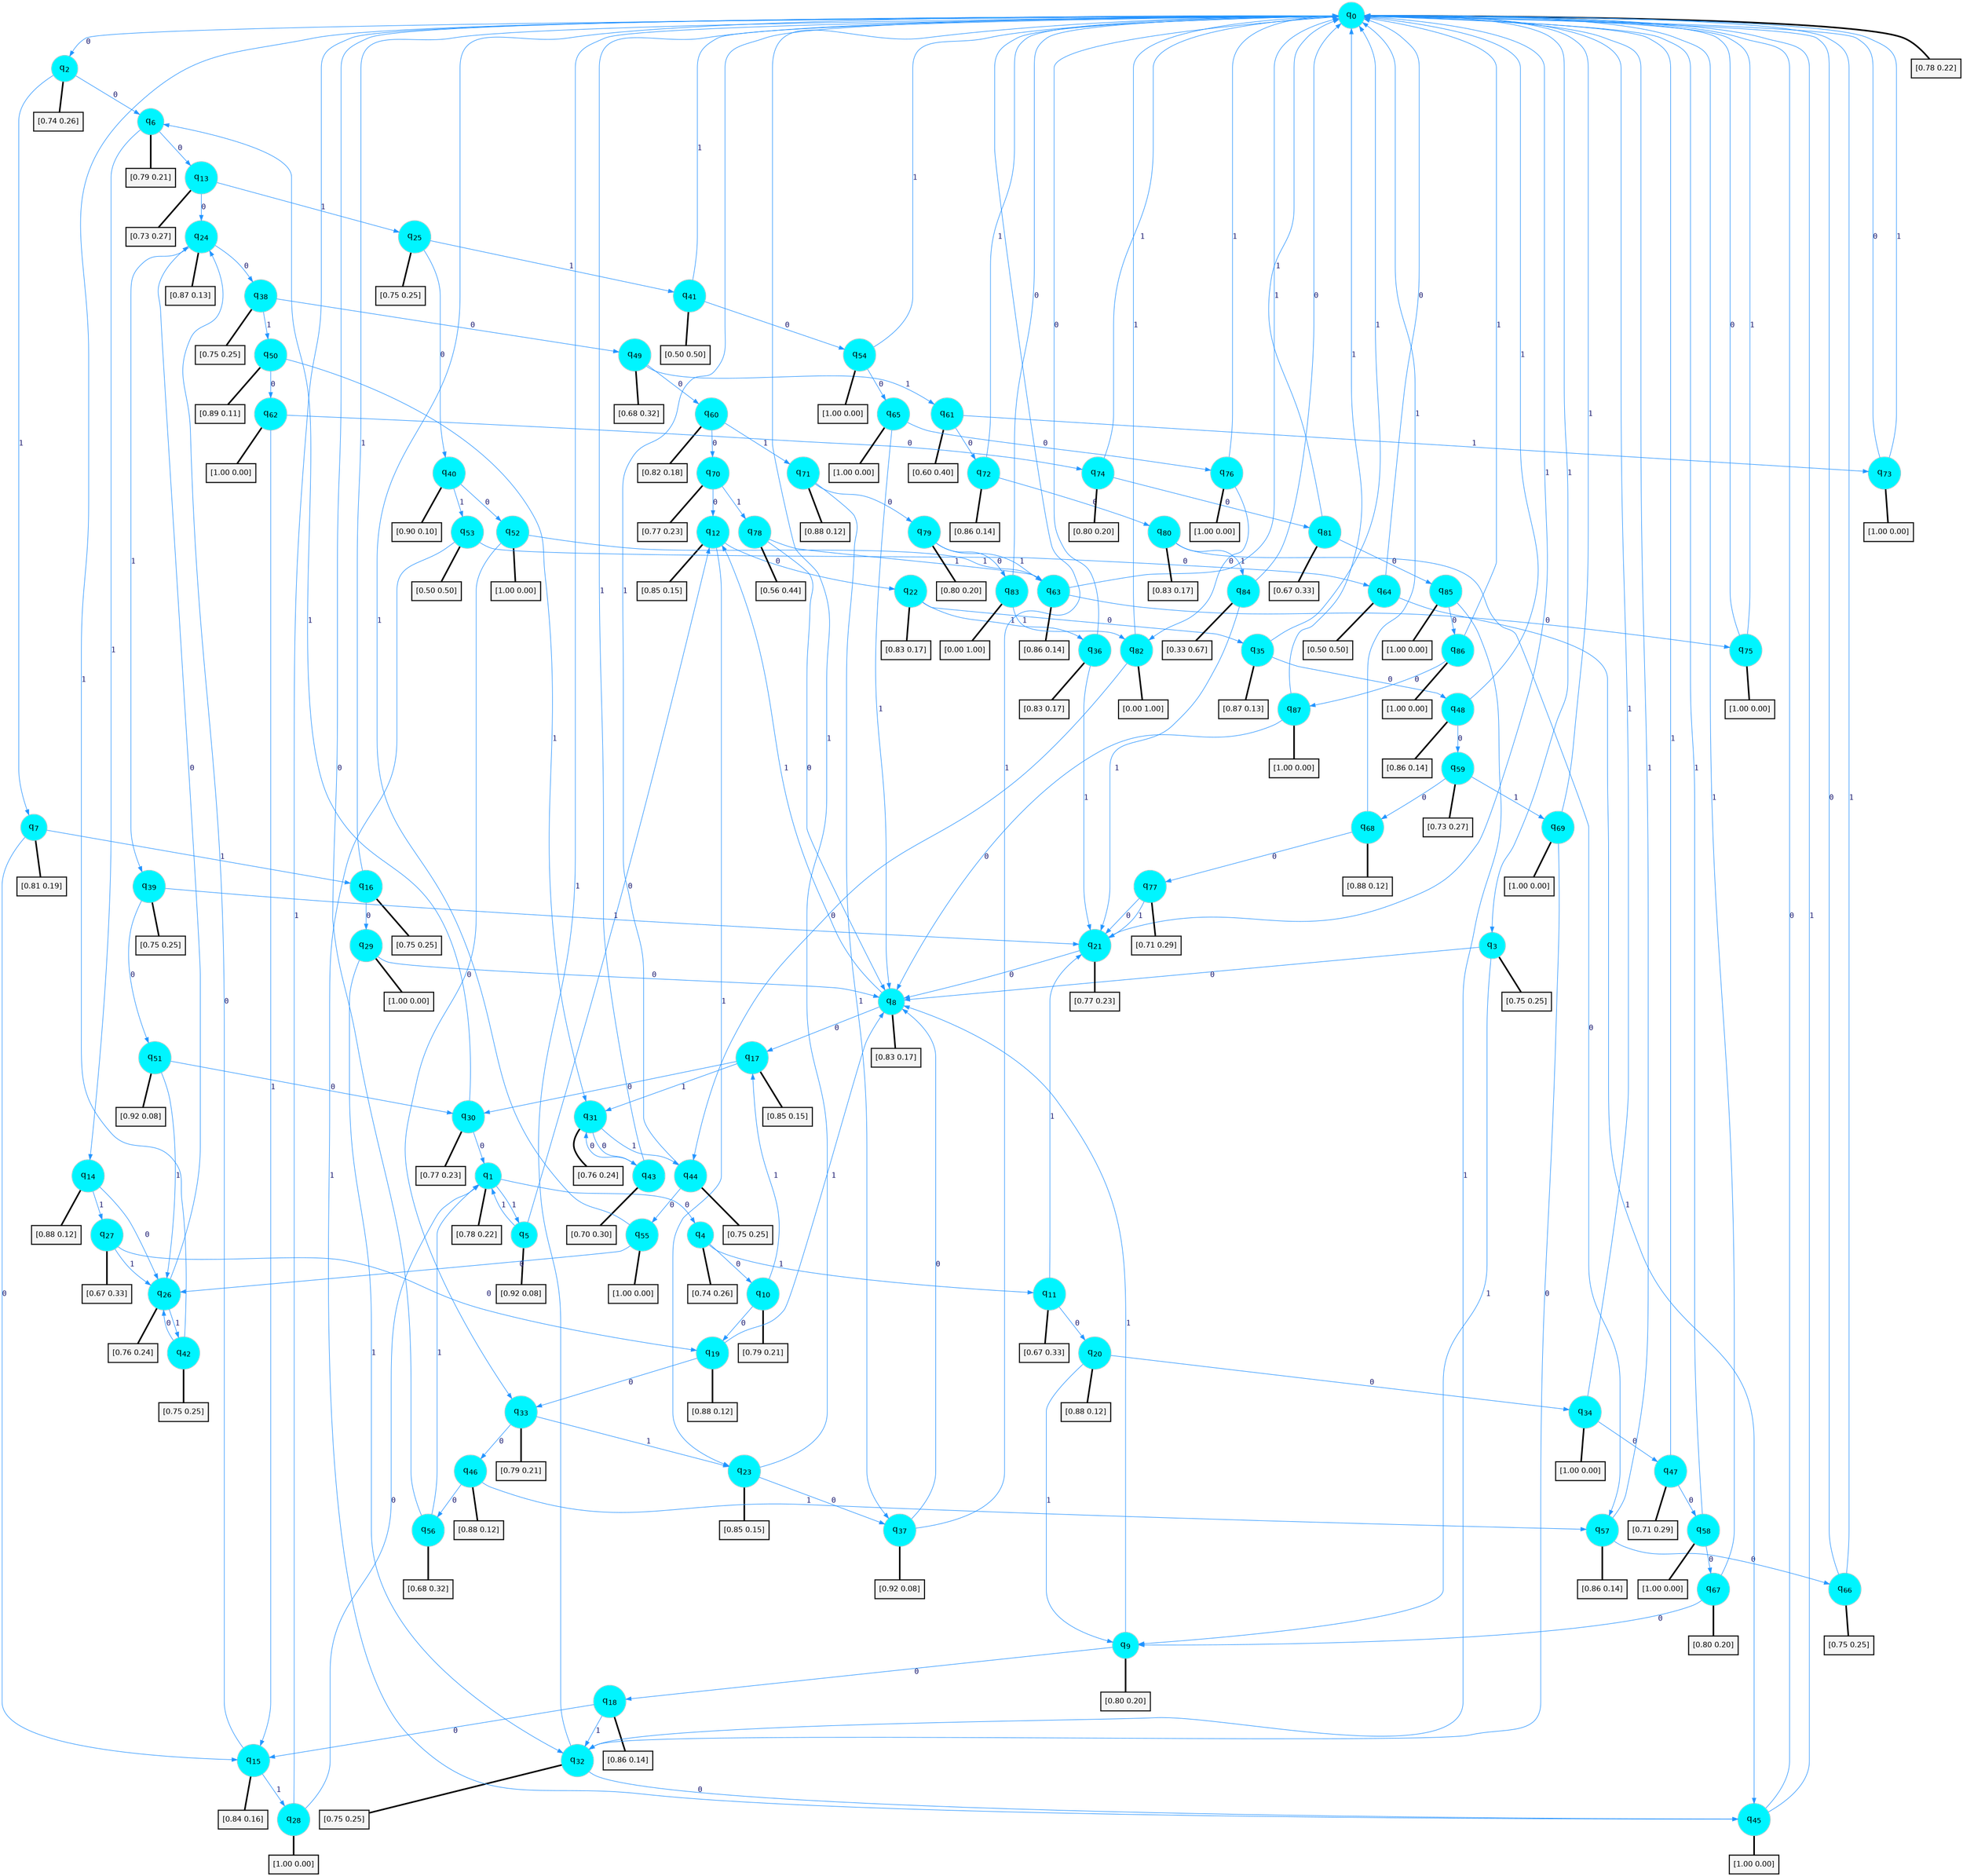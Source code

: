 digraph G {
graph [
bgcolor=transparent, dpi=300, rankdir=TD, size="40,25"];
node [
color=gray, fillcolor=turquoise1, fontcolor=black, fontname=Helvetica, fontsize=16, fontweight=bold, shape=circle, style=filled];
edge [
arrowsize=1, color=dodgerblue1, fontcolor=midnightblue, fontname=courier, fontweight=bold, penwidth=1, style=solid, weight=20];
0[label=<q<SUB>0</SUB>>];
1[label=<q<SUB>1</SUB>>];
2[label=<q<SUB>2</SUB>>];
3[label=<q<SUB>3</SUB>>];
4[label=<q<SUB>4</SUB>>];
5[label=<q<SUB>5</SUB>>];
6[label=<q<SUB>6</SUB>>];
7[label=<q<SUB>7</SUB>>];
8[label=<q<SUB>8</SUB>>];
9[label=<q<SUB>9</SUB>>];
10[label=<q<SUB>10</SUB>>];
11[label=<q<SUB>11</SUB>>];
12[label=<q<SUB>12</SUB>>];
13[label=<q<SUB>13</SUB>>];
14[label=<q<SUB>14</SUB>>];
15[label=<q<SUB>15</SUB>>];
16[label=<q<SUB>16</SUB>>];
17[label=<q<SUB>17</SUB>>];
18[label=<q<SUB>18</SUB>>];
19[label=<q<SUB>19</SUB>>];
20[label=<q<SUB>20</SUB>>];
21[label=<q<SUB>21</SUB>>];
22[label=<q<SUB>22</SUB>>];
23[label=<q<SUB>23</SUB>>];
24[label=<q<SUB>24</SUB>>];
25[label=<q<SUB>25</SUB>>];
26[label=<q<SUB>26</SUB>>];
27[label=<q<SUB>27</SUB>>];
28[label=<q<SUB>28</SUB>>];
29[label=<q<SUB>29</SUB>>];
30[label=<q<SUB>30</SUB>>];
31[label=<q<SUB>31</SUB>>];
32[label=<q<SUB>32</SUB>>];
33[label=<q<SUB>33</SUB>>];
34[label=<q<SUB>34</SUB>>];
35[label=<q<SUB>35</SUB>>];
36[label=<q<SUB>36</SUB>>];
37[label=<q<SUB>37</SUB>>];
38[label=<q<SUB>38</SUB>>];
39[label=<q<SUB>39</SUB>>];
40[label=<q<SUB>40</SUB>>];
41[label=<q<SUB>41</SUB>>];
42[label=<q<SUB>42</SUB>>];
43[label=<q<SUB>43</SUB>>];
44[label=<q<SUB>44</SUB>>];
45[label=<q<SUB>45</SUB>>];
46[label=<q<SUB>46</SUB>>];
47[label=<q<SUB>47</SUB>>];
48[label=<q<SUB>48</SUB>>];
49[label=<q<SUB>49</SUB>>];
50[label=<q<SUB>50</SUB>>];
51[label=<q<SUB>51</SUB>>];
52[label=<q<SUB>52</SUB>>];
53[label=<q<SUB>53</SUB>>];
54[label=<q<SUB>54</SUB>>];
55[label=<q<SUB>55</SUB>>];
56[label=<q<SUB>56</SUB>>];
57[label=<q<SUB>57</SUB>>];
58[label=<q<SUB>58</SUB>>];
59[label=<q<SUB>59</SUB>>];
60[label=<q<SUB>60</SUB>>];
61[label=<q<SUB>61</SUB>>];
62[label=<q<SUB>62</SUB>>];
63[label=<q<SUB>63</SUB>>];
64[label=<q<SUB>64</SUB>>];
65[label=<q<SUB>65</SUB>>];
66[label=<q<SUB>66</SUB>>];
67[label=<q<SUB>67</SUB>>];
68[label=<q<SUB>68</SUB>>];
69[label=<q<SUB>69</SUB>>];
70[label=<q<SUB>70</SUB>>];
71[label=<q<SUB>71</SUB>>];
72[label=<q<SUB>72</SUB>>];
73[label=<q<SUB>73</SUB>>];
74[label=<q<SUB>74</SUB>>];
75[label=<q<SUB>75</SUB>>];
76[label=<q<SUB>76</SUB>>];
77[label=<q<SUB>77</SUB>>];
78[label=<q<SUB>78</SUB>>];
79[label=<q<SUB>79</SUB>>];
80[label=<q<SUB>80</SUB>>];
81[label=<q<SUB>81</SUB>>];
82[label=<q<SUB>82</SUB>>];
83[label=<q<SUB>83</SUB>>];
84[label=<q<SUB>84</SUB>>];
85[label=<q<SUB>85</SUB>>];
86[label=<q<SUB>86</SUB>>];
87[label=<q<SUB>87</SUB>>];
88[label="[0.78 0.22]", shape=box,fontcolor=black, fontname=Helvetica, fontsize=14, penwidth=2, fillcolor=whitesmoke,color=black];
89[label="[0.78 0.22]", shape=box,fontcolor=black, fontname=Helvetica, fontsize=14, penwidth=2, fillcolor=whitesmoke,color=black];
90[label="[0.74 0.26]", shape=box,fontcolor=black, fontname=Helvetica, fontsize=14, penwidth=2, fillcolor=whitesmoke,color=black];
91[label="[0.75 0.25]", shape=box,fontcolor=black, fontname=Helvetica, fontsize=14, penwidth=2, fillcolor=whitesmoke,color=black];
92[label="[0.74 0.26]", shape=box,fontcolor=black, fontname=Helvetica, fontsize=14, penwidth=2, fillcolor=whitesmoke,color=black];
93[label="[0.92 0.08]", shape=box,fontcolor=black, fontname=Helvetica, fontsize=14, penwidth=2, fillcolor=whitesmoke,color=black];
94[label="[0.79 0.21]", shape=box,fontcolor=black, fontname=Helvetica, fontsize=14, penwidth=2, fillcolor=whitesmoke,color=black];
95[label="[0.81 0.19]", shape=box,fontcolor=black, fontname=Helvetica, fontsize=14, penwidth=2, fillcolor=whitesmoke,color=black];
96[label="[0.83 0.17]", shape=box,fontcolor=black, fontname=Helvetica, fontsize=14, penwidth=2, fillcolor=whitesmoke,color=black];
97[label="[0.80 0.20]", shape=box,fontcolor=black, fontname=Helvetica, fontsize=14, penwidth=2, fillcolor=whitesmoke,color=black];
98[label="[0.79 0.21]", shape=box,fontcolor=black, fontname=Helvetica, fontsize=14, penwidth=2, fillcolor=whitesmoke,color=black];
99[label="[0.67 0.33]", shape=box,fontcolor=black, fontname=Helvetica, fontsize=14, penwidth=2, fillcolor=whitesmoke,color=black];
100[label="[0.85 0.15]", shape=box,fontcolor=black, fontname=Helvetica, fontsize=14, penwidth=2, fillcolor=whitesmoke,color=black];
101[label="[0.73 0.27]", shape=box,fontcolor=black, fontname=Helvetica, fontsize=14, penwidth=2, fillcolor=whitesmoke,color=black];
102[label="[0.88 0.12]", shape=box,fontcolor=black, fontname=Helvetica, fontsize=14, penwidth=2, fillcolor=whitesmoke,color=black];
103[label="[0.84 0.16]", shape=box,fontcolor=black, fontname=Helvetica, fontsize=14, penwidth=2, fillcolor=whitesmoke,color=black];
104[label="[0.75 0.25]", shape=box,fontcolor=black, fontname=Helvetica, fontsize=14, penwidth=2, fillcolor=whitesmoke,color=black];
105[label="[0.85 0.15]", shape=box,fontcolor=black, fontname=Helvetica, fontsize=14, penwidth=2, fillcolor=whitesmoke,color=black];
106[label="[0.86 0.14]", shape=box,fontcolor=black, fontname=Helvetica, fontsize=14, penwidth=2, fillcolor=whitesmoke,color=black];
107[label="[0.88 0.12]", shape=box,fontcolor=black, fontname=Helvetica, fontsize=14, penwidth=2, fillcolor=whitesmoke,color=black];
108[label="[0.88 0.12]", shape=box,fontcolor=black, fontname=Helvetica, fontsize=14, penwidth=2, fillcolor=whitesmoke,color=black];
109[label="[0.77 0.23]", shape=box,fontcolor=black, fontname=Helvetica, fontsize=14, penwidth=2, fillcolor=whitesmoke,color=black];
110[label="[0.83 0.17]", shape=box,fontcolor=black, fontname=Helvetica, fontsize=14, penwidth=2, fillcolor=whitesmoke,color=black];
111[label="[0.85 0.15]", shape=box,fontcolor=black, fontname=Helvetica, fontsize=14, penwidth=2, fillcolor=whitesmoke,color=black];
112[label="[0.87 0.13]", shape=box,fontcolor=black, fontname=Helvetica, fontsize=14, penwidth=2, fillcolor=whitesmoke,color=black];
113[label="[0.75 0.25]", shape=box,fontcolor=black, fontname=Helvetica, fontsize=14, penwidth=2, fillcolor=whitesmoke,color=black];
114[label="[0.76 0.24]", shape=box,fontcolor=black, fontname=Helvetica, fontsize=14, penwidth=2, fillcolor=whitesmoke,color=black];
115[label="[0.67 0.33]", shape=box,fontcolor=black, fontname=Helvetica, fontsize=14, penwidth=2, fillcolor=whitesmoke,color=black];
116[label="[1.00 0.00]", shape=box,fontcolor=black, fontname=Helvetica, fontsize=14, penwidth=2, fillcolor=whitesmoke,color=black];
117[label="[1.00 0.00]", shape=box,fontcolor=black, fontname=Helvetica, fontsize=14, penwidth=2, fillcolor=whitesmoke,color=black];
118[label="[0.77 0.23]", shape=box,fontcolor=black, fontname=Helvetica, fontsize=14, penwidth=2, fillcolor=whitesmoke,color=black];
119[label="[0.76 0.24]", shape=box,fontcolor=black, fontname=Helvetica, fontsize=14, penwidth=2, fillcolor=whitesmoke,color=black];
120[label="[0.75 0.25]", shape=box,fontcolor=black, fontname=Helvetica, fontsize=14, penwidth=2, fillcolor=whitesmoke,color=black];
121[label="[0.79 0.21]", shape=box,fontcolor=black, fontname=Helvetica, fontsize=14, penwidth=2, fillcolor=whitesmoke,color=black];
122[label="[1.00 0.00]", shape=box,fontcolor=black, fontname=Helvetica, fontsize=14, penwidth=2, fillcolor=whitesmoke,color=black];
123[label="[0.87 0.13]", shape=box,fontcolor=black, fontname=Helvetica, fontsize=14, penwidth=2, fillcolor=whitesmoke,color=black];
124[label="[0.83 0.17]", shape=box,fontcolor=black, fontname=Helvetica, fontsize=14, penwidth=2, fillcolor=whitesmoke,color=black];
125[label="[0.92 0.08]", shape=box,fontcolor=black, fontname=Helvetica, fontsize=14, penwidth=2, fillcolor=whitesmoke,color=black];
126[label="[0.75 0.25]", shape=box,fontcolor=black, fontname=Helvetica, fontsize=14, penwidth=2, fillcolor=whitesmoke,color=black];
127[label="[0.75 0.25]", shape=box,fontcolor=black, fontname=Helvetica, fontsize=14, penwidth=2, fillcolor=whitesmoke,color=black];
128[label="[0.90 0.10]", shape=box,fontcolor=black, fontname=Helvetica, fontsize=14, penwidth=2, fillcolor=whitesmoke,color=black];
129[label="[0.50 0.50]", shape=box,fontcolor=black, fontname=Helvetica, fontsize=14, penwidth=2, fillcolor=whitesmoke,color=black];
130[label="[0.75 0.25]", shape=box,fontcolor=black, fontname=Helvetica, fontsize=14, penwidth=2, fillcolor=whitesmoke,color=black];
131[label="[0.70 0.30]", shape=box,fontcolor=black, fontname=Helvetica, fontsize=14, penwidth=2, fillcolor=whitesmoke,color=black];
132[label="[0.75 0.25]", shape=box,fontcolor=black, fontname=Helvetica, fontsize=14, penwidth=2, fillcolor=whitesmoke,color=black];
133[label="[1.00 0.00]", shape=box,fontcolor=black, fontname=Helvetica, fontsize=14, penwidth=2, fillcolor=whitesmoke,color=black];
134[label="[0.88 0.12]", shape=box,fontcolor=black, fontname=Helvetica, fontsize=14, penwidth=2, fillcolor=whitesmoke,color=black];
135[label="[0.71 0.29]", shape=box,fontcolor=black, fontname=Helvetica, fontsize=14, penwidth=2, fillcolor=whitesmoke,color=black];
136[label="[0.86 0.14]", shape=box,fontcolor=black, fontname=Helvetica, fontsize=14, penwidth=2, fillcolor=whitesmoke,color=black];
137[label="[0.68 0.32]", shape=box,fontcolor=black, fontname=Helvetica, fontsize=14, penwidth=2, fillcolor=whitesmoke,color=black];
138[label="[0.89 0.11]", shape=box,fontcolor=black, fontname=Helvetica, fontsize=14, penwidth=2, fillcolor=whitesmoke,color=black];
139[label="[0.92 0.08]", shape=box,fontcolor=black, fontname=Helvetica, fontsize=14, penwidth=2, fillcolor=whitesmoke,color=black];
140[label="[1.00 0.00]", shape=box,fontcolor=black, fontname=Helvetica, fontsize=14, penwidth=2, fillcolor=whitesmoke,color=black];
141[label="[0.50 0.50]", shape=box,fontcolor=black, fontname=Helvetica, fontsize=14, penwidth=2, fillcolor=whitesmoke,color=black];
142[label="[1.00 0.00]", shape=box,fontcolor=black, fontname=Helvetica, fontsize=14, penwidth=2, fillcolor=whitesmoke,color=black];
143[label="[1.00 0.00]", shape=box,fontcolor=black, fontname=Helvetica, fontsize=14, penwidth=2, fillcolor=whitesmoke,color=black];
144[label="[0.68 0.32]", shape=box,fontcolor=black, fontname=Helvetica, fontsize=14, penwidth=2, fillcolor=whitesmoke,color=black];
145[label="[0.86 0.14]", shape=box,fontcolor=black, fontname=Helvetica, fontsize=14, penwidth=2, fillcolor=whitesmoke,color=black];
146[label="[1.00 0.00]", shape=box,fontcolor=black, fontname=Helvetica, fontsize=14, penwidth=2, fillcolor=whitesmoke,color=black];
147[label="[0.73 0.27]", shape=box,fontcolor=black, fontname=Helvetica, fontsize=14, penwidth=2, fillcolor=whitesmoke,color=black];
148[label="[0.82 0.18]", shape=box,fontcolor=black, fontname=Helvetica, fontsize=14, penwidth=2, fillcolor=whitesmoke,color=black];
149[label="[0.60 0.40]", shape=box,fontcolor=black, fontname=Helvetica, fontsize=14, penwidth=2, fillcolor=whitesmoke,color=black];
150[label="[1.00 0.00]", shape=box,fontcolor=black, fontname=Helvetica, fontsize=14, penwidth=2, fillcolor=whitesmoke,color=black];
151[label="[0.86 0.14]", shape=box,fontcolor=black, fontname=Helvetica, fontsize=14, penwidth=2, fillcolor=whitesmoke,color=black];
152[label="[0.50 0.50]", shape=box,fontcolor=black, fontname=Helvetica, fontsize=14, penwidth=2, fillcolor=whitesmoke,color=black];
153[label="[1.00 0.00]", shape=box,fontcolor=black, fontname=Helvetica, fontsize=14, penwidth=2, fillcolor=whitesmoke,color=black];
154[label="[0.75 0.25]", shape=box,fontcolor=black, fontname=Helvetica, fontsize=14, penwidth=2, fillcolor=whitesmoke,color=black];
155[label="[0.80 0.20]", shape=box,fontcolor=black, fontname=Helvetica, fontsize=14, penwidth=2, fillcolor=whitesmoke,color=black];
156[label="[0.88 0.12]", shape=box,fontcolor=black, fontname=Helvetica, fontsize=14, penwidth=2, fillcolor=whitesmoke,color=black];
157[label="[1.00 0.00]", shape=box,fontcolor=black, fontname=Helvetica, fontsize=14, penwidth=2, fillcolor=whitesmoke,color=black];
158[label="[0.77 0.23]", shape=box,fontcolor=black, fontname=Helvetica, fontsize=14, penwidth=2, fillcolor=whitesmoke,color=black];
159[label="[0.88 0.12]", shape=box,fontcolor=black, fontname=Helvetica, fontsize=14, penwidth=2, fillcolor=whitesmoke,color=black];
160[label="[0.86 0.14]", shape=box,fontcolor=black, fontname=Helvetica, fontsize=14, penwidth=2, fillcolor=whitesmoke,color=black];
161[label="[1.00 0.00]", shape=box,fontcolor=black, fontname=Helvetica, fontsize=14, penwidth=2, fillcolor=whitesmoke,color=black];
162[label="[0.80 0.20]", shape=box,fontcolor=black, fontname=Helvetica, fontsize=14, penwidth=2, fillcolor=whitesmoke,color=black];
163[label="[1.00 0.00]", shape=box,fontcolor=black, fontname=Helvetica, fontsize=14, penwidth=2, fillcolor=whitesmoke,color=black];
164[label="[1.00 0.00]", shape=box,fontcolor=black, fontname=Helvetica, fontsize=14, penwidth=2, fillcolor=whitesmoke,color=black];
165[label="[0.71 0.29]", shape=box,fontcolor=black, fontname=Helvetica, fontsize=14, penwidth=2, fillcolor=whitesmoke,color=black];
166[label="[0.56 0.44]", shape=box,fontcolor=black, fontname=Helvetica, fontsize=14, penwidth=2, fillcolor=whitesmoke,color=black];
167[label="[0.80 0.20]", shape=box,fontcolor=black, fontname=Helvetica, fontsize=14, penwidth=2, fillcolor=whitesmoke,color=black];
168[label="[0.83 0.17]", shape=box,fontcolor=black, fontname=Helvetica, fontsize=14, penwidth=2, fillcolor=whitesmoke,color=black];
169[label="[0.67 0.33]", shape=box,fontcolor=black, fontname=Helvetica, fontsize=14, penwidth=2, fillcolor=whitesmoke,color=black];
170[label="[0.00 1.00]", shape=box,fontcolor=black, fontname=Helvetica, fontsize=14, penwidth=2, fillcolor=whitesmoke,color=black];
171[label="[0.00 1.00]", shape=box,fontcolor=black, fontname=Helvetica, fontsize=14, penwidth=2, fillcolor=whitesmoke,color=black];
172[label="[0.33 0.67]", shape=box,fontcolor=black, fontname=Helvetica, fontsize=14, penwidth=2, fillcolor=whitesmoke,color=black];
173[label="[1.00 0.00]", shape=box,fontcolor=black, fontname=Helvetica, fontsize=14, penwidth=2, fillcolor=whitesmoke,color=black];
174[label="[1.00 0.00]", shape=box,fontcolor=black, fontname=Helvetica, fontsize=14, penwidth=2, fillcolor=whitesmoke,color=black];
175[label="[1.00 0.00]", shape=box,fontcolor=black, fontname=Helvetica, fontsize=14, penwidth=2, fillcolor=whitesmoke,color=black];
0->2 [label=0];
0->3 [label=1];
0->88 [arrowhead=none, penwidth=3,color=black];
1->4 [label=0];
1->5 [label=1];
1->89 [arrowhead=none, penwidth=3,color=black];
2->6 [label=0];
2->7 [label=1];
2->90 [arrowhead=none, penwidth=3,color=black];
3->8 [label=0];
3->9 [label=1];
3->91 [arrowhead=none, penwidth=3,color=black];
4->10 [label=0];
4->11 [label=1];
4->92 [arrowhead=none, penwidth=3,color=black];
5->12 [label=0];
5->1 [label=1];
5->93 [arrowhead=none, penwidth=3,color=black];
6->13 [label=0];
6->14 [label=1];
6->94 [arrowhead=none, penwidth=3,color=black];
7->15 [label=0];
7->16 [label=1];
7->95 [arrowhead=none, penwidth=3,color=black];
8->17 [label=0];
8->12 [label=1];
8->96 [arrowhead=none, penwidth=3,color=black];
9->18 [label=0];
9->8 [label=1];
9->97 [arrowhead=none, penwidth=3,color=black];
10->19 [label=0];
10->17 [label=1];
10->98 [arrowhead=none, penwidth=3,color=black];
11->20 [label=0];
11->21 [label=1];
11->99 [arrowhead=none, penwidth=3,color=black];
12->22 [label=0];
12->23 [label=1];
12->100 [arrowhead=none, penwidth=3,color=black];
13->24 [label=0];
13->25 [label=1];
13->101 [arrowhead=none, penwidth=3,color=black];
14->26 [label=0];
14->27 [label=1];
14->102 [arrowhead=none, penwidth=3,color=black];
15->24 [label=0];
15->28 [label=1];
15->103 [arrowhead=none, penwidth=3,color=black];
16->29 [label=0];
16->0 [label=1];
16->104 [arrowhead=none, penwidth=3,color=black];
17->30 [label=0];
17->31 [label=1];
17->105 [arrowhead=none, penwidth=3,color=black];
18->15 [label=0];
18->32 [label=1];
18->106 [arrowhead=none, penwidth=3,color=black];
19->33 [label=0];
19->8 [label=1];
19->107 [arrowhead=none, penwidth=3,color=black];
20->34 [label=0];
20->9 [label=1];
20->108 [arrowhead=none, penwidth=3,color=black];
21->8 [label=0];
21->0 [label=1];
21->109 [arrowhead=none, penwidth=3,color=black];
22->35 [label=0];
22->36 [label=1];
22->110 [arrowhead=none, penwidth=3,color=black];
23->37 [label=0];
23->0 [label=1];
23->111 [arrowhead=none, penwidth=3,color=black];
24->38 [label=0];
24->39 [label=1];
24->112 [arrowhead=none, penwidth=3,color=black];
25->40 [label=0];
25->41 [label=1];
25->113 [arrowhead=none, penwidth=3,color=black];
26->24 [label=0];
26->42 [label=1];
26->114 [arrowhead=none, penwidth=3,color=black];
27->19 [label=0];
27->26 [label=1];
27->115 [arrowhead=none, penwidth=3,color=black];
28->1 [label=0];
28->0 [label=1];
28->116 [arrowhead=none, penwidth=3,color=black];
29->8 [label=0];
29->32 [label=1];
29->117 [arrowhead=none, penwidth=3,color=black];
30->1 [label=0];
30->6 [label=1];
30->118 [arrowhead=none, penwidth=3,color=black];
31->43 [label=0];
31->44 [label=1];
31->119 [arrowhead=none, penwidth=3,color=black];
32->45 [label=0];
32->0 [label=1];
32->120 [arrowhead=none, penwidth=3,color=black];
33->46 [label=0];
33->23 [label=1];
33->121 [arrowhead=none, penwidth=3,color=black];
34->47 [label=0];
34->0 [label=1];
34->122 [arrowhead=none, penwidth=3,color=black];
35->48 [label=0];
35->0 [label=1];
35->123 [arrowhead=none, penwidth=3,color=black];
36->0 [label=0];
36->21 [label=1];
36->124 [arrowhead=none, penwidth=3,color=black];
37->8 [label=0];
37->0 [label=1];
37->125 [arrowhead=none, penwidth=3,color=black];
38->49 [label=0];
38->50 [label=1];
38->126 [arrowhead=none, penwidth=3,color=black];
39->51 [label=0];
39->21 [label=1];
39->127 [arrowhead=none, penwidth=3,color=black];
40->52 [label=0];
40->53 [label=1];
40->128 [arrowhead=none, penwidth=3,color=black];
41->54 [label=0];
41->0 [label=1];
41->129 [arrowhead=none, penwidth=3,color=black];
42->26 [label=0];
42->0 [label=1];
42->130 [arrowhead=none, penwidth=3,color=black];
43->31 [label=0];
43->0 [label=1];
43->131 [arrowhead=none, penwidth=3,color=black];
44->55 [label=0];
44->0 [label=1];
44->132 [arrowhead=none, penwidth=3,color=black];
45->0 [label=0];
45->0 [label=1];
45->133 [arrowhead=none, penwidth=3,color=black];
46->56 [label=0];
46->57 [label=1];
46->134 [arrowhead=none, penwidth=3,color=black];
47->58 [label=0];
47->0 [label=1];
47->135 [arrowhead=none, penwidth=3,color=black];
48->59 [label=0];
48->0 [label=1];
48->136 [arrowhead=none, penwidth=3,color=black];
49->60 [label=0];
49->61 [label=1];
49->137 [arrowhead=none, penwidth=3,color=black];
50->62 [label=0];
50->31 [label=1];
50->138 [arrowhead=none, penwidth=3,color=black];
51->30 [label=0];
51->26 [label=1];
51->139 [arrowhead=none, penwidth=3,color=black];
52->33 [label=0];
52->63 [label=1];
52->140 [arrowhead=none, penwidth=3,color=black];
53->64 [label=0];
53->45 [label=1];
53->141 [arrowhead=none, penwidth=3,color=black];
54->65 [label=0];
54->0 [label=1];
54->142 [arrowhead=none, penwidth=3,color=black];
55->26 [label=0];
55->0 [label=1];
55->143 [arrowhead=none, penwidth=3,color=black];
56->0 [label=0];
56->1 [label=1];
56->144 [arrowhead=none, penwidth=3,color=black];
57->66 [label=0];
57->0 [label=1];
57->145 [arrowhead=none, penwidth=3,color=black];
58->67 [label=0];
58->0 [label=1];
58->146 [arrowhead=none, penwidth=3,color=black];
59->68 [label=0];
59->69 [label=1];
59->147 [arrowhead=none, penwidth=3,color=black];
60->70 [label=0];
60->71 [label=1];
60->148 [arrowhead=none, penwidth=3,color=black];
61->72 [label=0];
61->73 [label=1];
61->149 [arrowhead=none, penwidth=3,color=black];
62->74 [label=0];
62->15 [label=1];
62->150 [arrowhead=none, penwidth=3,color=black];
63->75 [label=0];
63->0 [label=1];
63->151 [arrowhead=none, penwidth=3,color=black];
64->0 [label=0];
64->45 [label=1];
64->152 [arrowhead=none, penwidth=3,color=black];
65->76 [label=0];
65->8 [label=1];
65->153 [arrowhead=none, penwidth=3,color=black];
66->0 [label=0];
66->0 [label=1];
66->154 [arrowhead=none, penwidth=3,color=black];
67->9 [label=0];
67->0 [label=1];
67->155 [arrowhead=none, penwidth=3,color=black];
68->77 [label=0];
68->0 [label=1];
68->156 [arrowhead=none, penwidth=3,color=black];
69->32 [label=0];
69->0 [label=1];
69->157 [arrowhead=none, penwidth=3,color=black];
70->12 [label=0];
70->78 [label=1];
70->158 [arrowhead=none, penwidth=3,color=black];
71->79 [label=0];
71->37 [label=1];
71->159 [arrowhead=none, penwidth=3,color=black];
72->80 [label=0];
72->0 [label=1];
72->160 [arrowhead=none, penwidth=3,color=black];
73->0 [label=0];
73->0 [label=1];
73->161 [arrowhead=none, penwidth=3,color=black];
74->81 [label=0];
74->0 [label=1];
74->162 [arrowhead=none, penwidth=3,color=black];
75->0 [label=0];
75->0 [label=1];
75->163 [arrowhead=none, penwidth=3,color=black];
76->82 [label=0];
76->0 [label=1];
76->164 [arrowhead=none, penwidth=3,color=black];
77->21 [label=0];
77->21 [label=1];
77->165 [arrowhead=none, penwidth=3,color=black];
78->8 [label=0];
78->63 [label=1];
78->166 [arrowhead=none, penwidth=3,color=black];
79->83 [label=0];
79->63 [label=1];
79->167 [arrowhead=none, penwidth=3,color=black];
80->57 [label=0];
80->84 [label=1];
80->168 [arrowhead=none, penwidth=3,color=black];
81->85 [label=0];
81->0 [label=1];
81->169 [arrowhead=none, penwidth=3,color=black];
82->44 [label=0];
82->0 [label=1];
82->170 [arrowhead=none, penwidth=3,color=black];
83->0 [label=0];
83->82 [label=1];
83->171 [arrowhead=none, penwidth=3,color=black];
84->0 [label=0];
84->21 [label=1];
84->172 [arrowhead=none, penwidth=3,color=black];
85->86 [label=0];
85->32 [label=1];
85->173 [arrowhead=none, penwidth=3,color=black];
86->87 [label=0];
86->0 [label=1];
86->174 [arrowhead=none, penwidth=3,color=black];
87->8 [label=0];
87->0 [label=1];
87->175 [arrowhead=none, penwidth=3,color=black];
}
